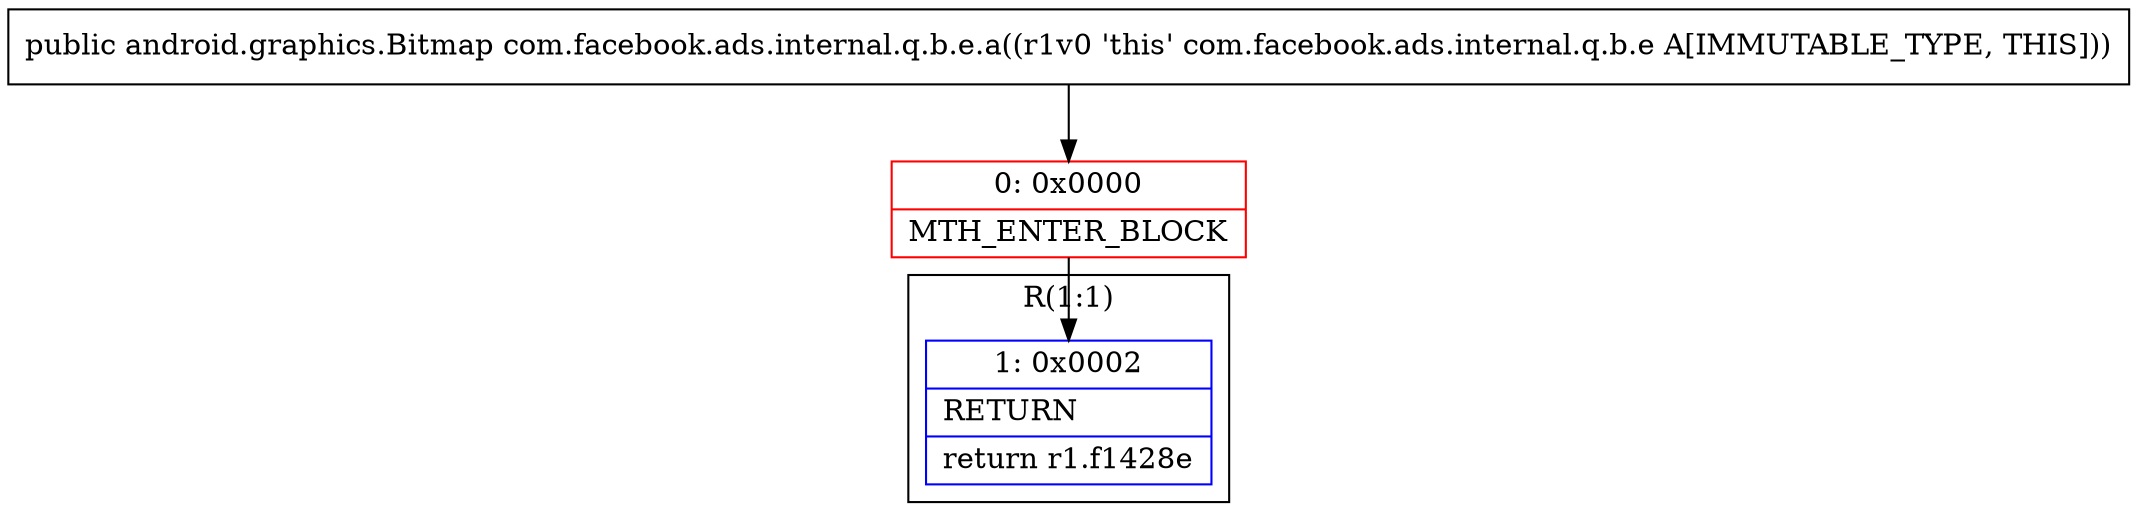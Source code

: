 digraph "CFG forcom.facebook.ads.internal.q.b.e.a()Landroid\/graphics\/Bitmap;" {
subgraph cluster_Region_1791267713 {
label = "R(1:1)";
node [shape=record,color=blue];
Node_1 [shape=record,label="{1\:\ 0x0002|RETURN\l|return r1.f1428e\l}"];
}
Node_0 [shape=record,color=red,label="{0\:\ 0x0000|MTH_ENTER_BLOCK\l}"];
MethodNode[shape=record,label="{public android.graphics.Bitmap com.facebook.ads.internal.q.b.e.a((r1v0 'this' com.facebook.ads.internal.q.b.e A[IMMUTABLE_TYPE, THIS])) }"];
MethodNode -> Node_0;
Node_0 -> Node_1;
}

